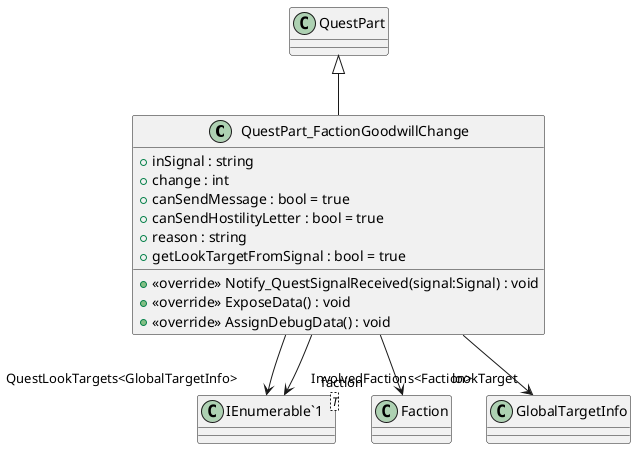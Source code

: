 @startuml
class QuestPart_FactionGoodwillChange {
    + inSignal : string
    + change : int
    + canSendMessage : bool = true
    + canSendHostilityLetter : bool = true
    + reason : string
    + getLookTargetFromSignal : bool = true
    + <<override>> Notify_QuestSignalReceived(signal:Signal) : void
    + <<override>> ExposeData() : void
    + <<override>> AssignDebugData() : void
}
class "IEnumerable`1"<T> {
}
QuestPart <|-- QuestPart_FactionGoodwillChange
QuestPart_FactionGoodwillChange --> "faction" Faction
QuestPart_FactionGoodwillChange --> "lookTarget" GlobalTargetInfo
QuestPart_FactionGoodwillChange --> "QuestLookTargets<GlobalTargetInfo>" "IEnumerable`1"
QuestPart_FactionGoodwillChange --> "InvolvedFactions<Faction>" "IEnumerable`1"
@enduml
